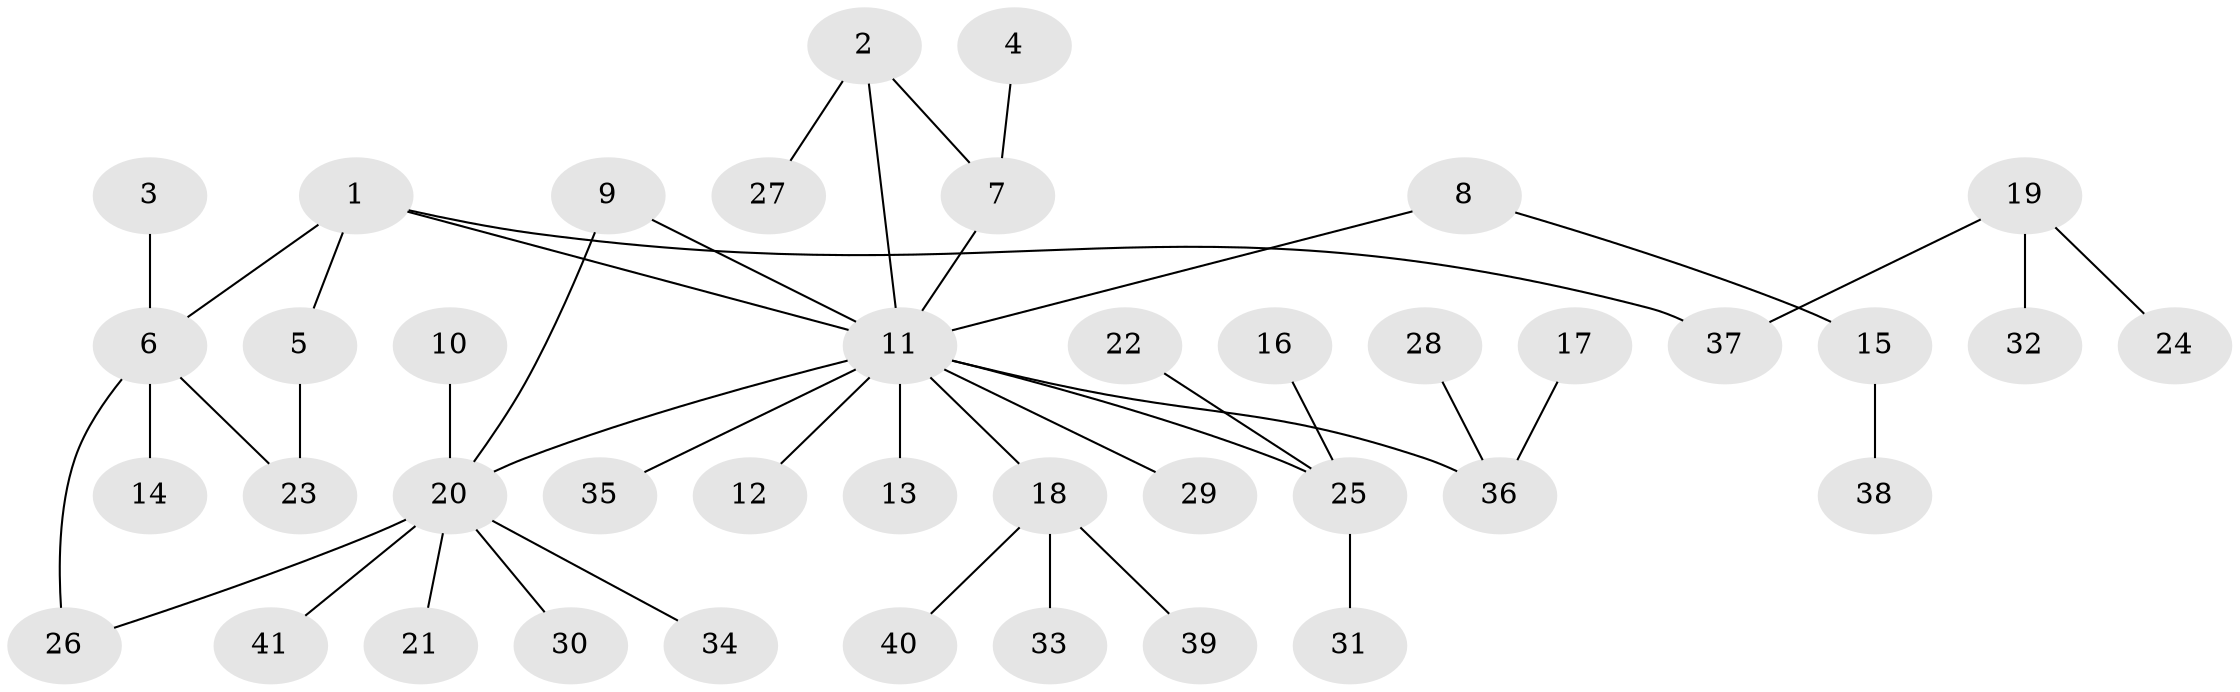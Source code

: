 // original degree distribution, {6: 0.04477611940298507, 15: 0.014925373134328358, 4: 0.04477611940298507, 1: 0.5522388059701493, 3: 0.1044776119402985, 9: 0.014925373134328358, 2: 0.22388059701492538}
// Generated by graph-tools (version 1.1) at 2025/36/03/04/25 23:36:44]
// undirected, 41 vertices, 44 edges
graph export_dot {
  node [color=gray90,style=filled];
  1;
  2;
  3;
  4;
  5;
  6;
  7;
  8;
  9;
  10;
  11;
  12;
  13;
  14;
  15;
  16;
  17;
  18;
  19;
  20;
  21;
  22;
  23;
  24;
  25;
  26;
  27;
  28;
  29;
  30;
  31;
  32;
  33;
  34;
  35;
  36;
  37;
  38;
  39;
  40;
  41;
  1 -- 5 [weight=1.0];
  1 -- 6 [weight=1.0];
  1 -- 11 [weight=1.0];
  1 -- 37 [weight=1.0];
  2 -- 7 [weight=1.0];
  2 -- 11 [weight=1.0];
  2 -- 27 [weight=1.0];
  3 -- 6 [weight=1.0];
  4 -- 7 [weight=1.0];
  5 -- 23 [weight=1.0];
  6 -- 14 [weight=1.0];
  6 -- 23 [weight=1.0];
  6 -- 26 [weight=1.0];
  7 -- 11 [weight=1.0];
  8 -- 11 [weight=1.0];
  8 -- 15 [weight=1.0];
  9 -- 11 [weight=1.0];
  9 -- 20 [weight=1.0];
  10 -- 20 [weight=1.0];
  11 -- 12 [weight=1.0];
  11 -- 13 [weight=1.0];
  11 -- 18 [weight=1.0];
  11 -- 20 [weight=1.0];
  11 -- 25 [weight=1.0];
  11 -- 29 [weight=1.0];
  11 -- 35 [weight=1.0];
  11 -- 36 [weight=1.0];
  15 -- 38 [weight=1.0];
  16 -- 25 [weight=1.0];
  17 -- 36 [weight=1.0];
  18 -- 33 [weight=1.0];
  18 -- 39 [weight=1.0];
  18 -- 40 [weight=1.0];
  19 -- 24 [weight=1.0];
  19 -- 32 [weight=1.0];
  19 -- 37 [weight=1.0];
  20 -- 21 [weight=1.0];
  20 -- 26 [weight=1.0];
  20 -- 30 [weight=1.0];
  20 -- 34 [weight=1.0];
  20 -- 41 [weight=1.0];
  22 -- 25 [weight=1.0];
  25 -- 31 [weight=1.0];
  28 -- 36 [weight=1.0];
}

